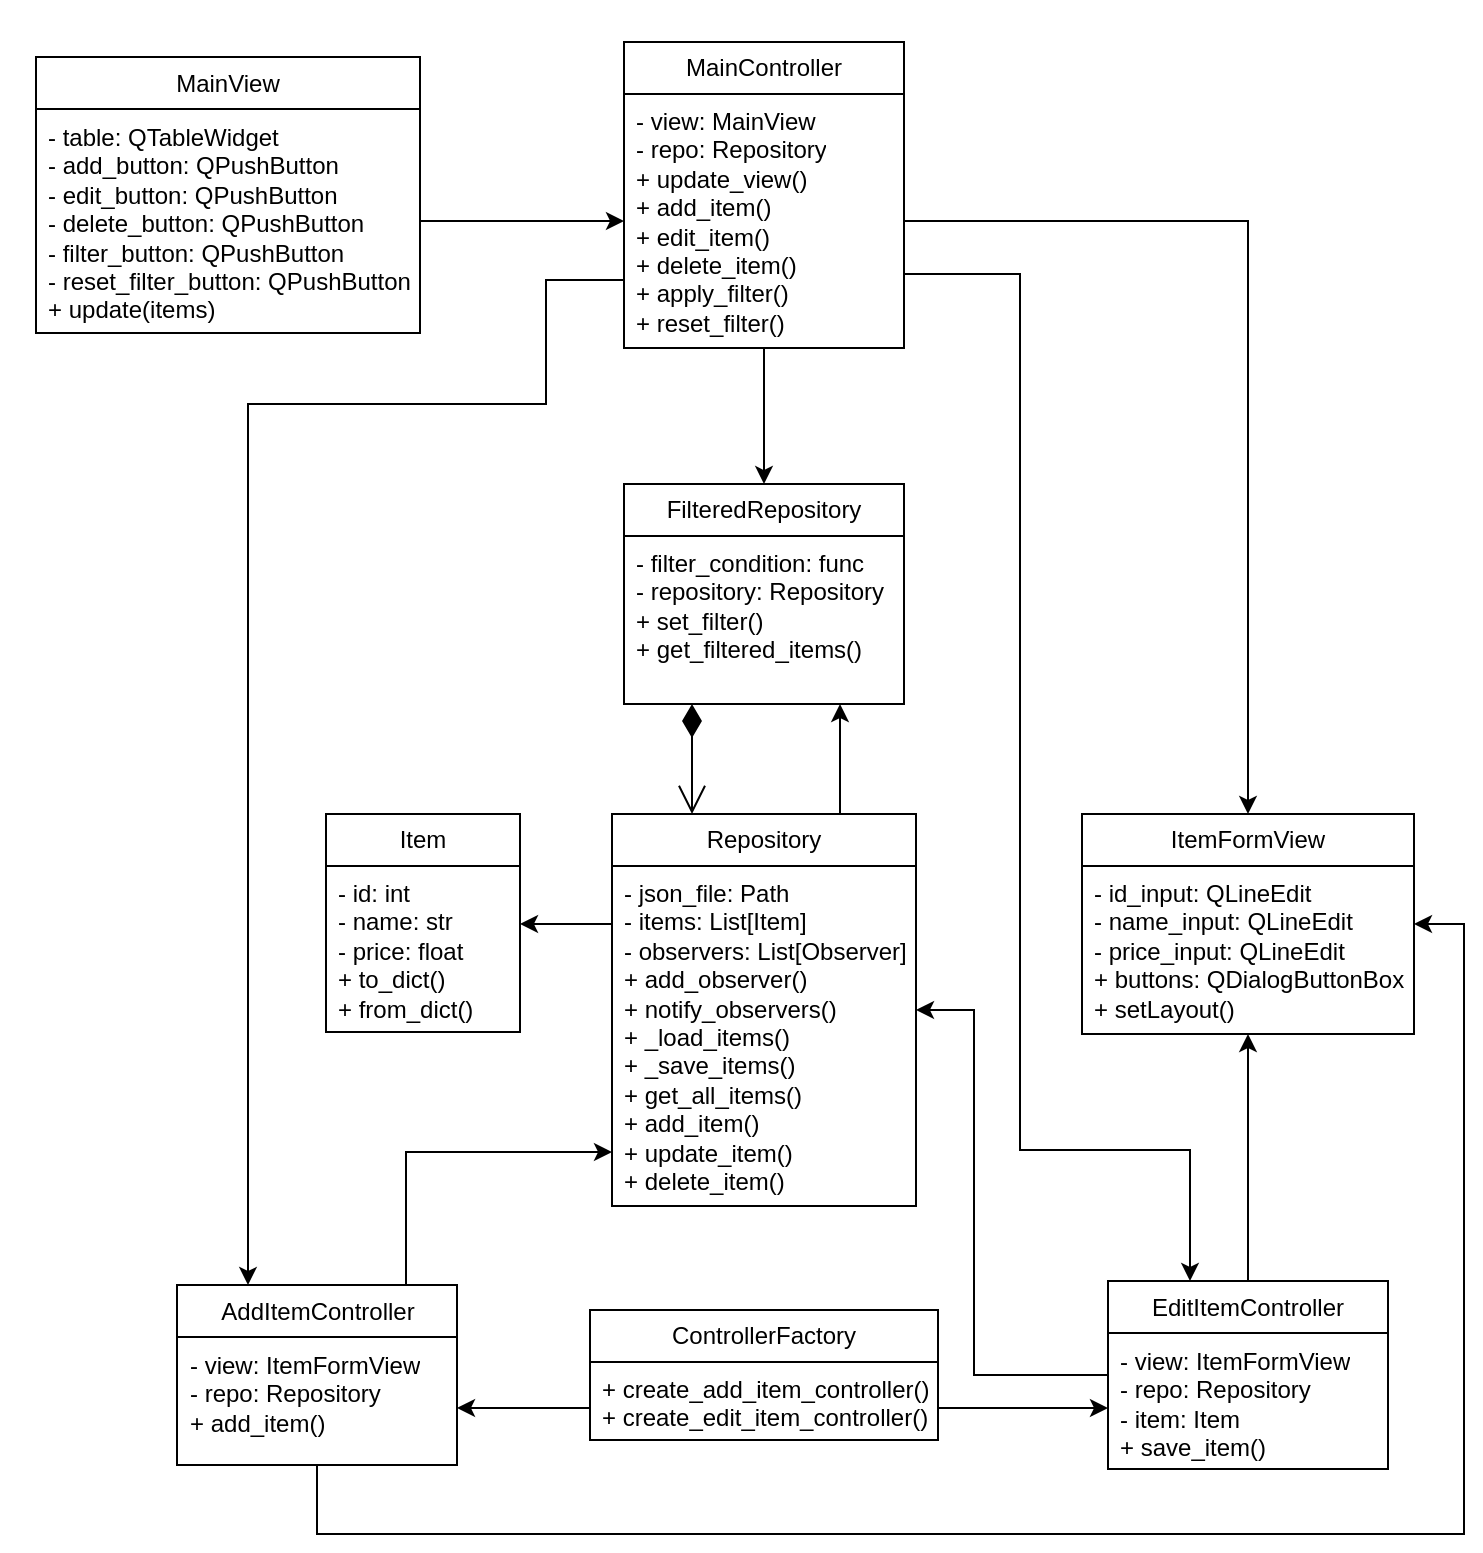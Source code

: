 <mxfile version="24.7.17">
  <diagram name="Страница — 1" id="XyX01asF92II2D4djbyy">
    <mxGraphModel dx="683" dy="395" grid="0" gridSize="10" guides="1" tooltips="1" connect="1" arrows="1" fold="1" page="1" pageScale="1" pageWidth="827" pageHeight="900" background="#FFFFFF" math="0" shadow="0">
      <root>
        <mxCell id="0" />
        <mxCell id="1" parent="0" />
        <mxCell id="YY5nXGFPdTbep0M1L_WH-1" value="MainView" style="swimlane;fontStyle=0;childLayout=stackLayout;horizontal=1;startSize=26;fillColor=none;horizontalStack=0;resizeParent=1;resizeParentMax=0;resizeLast=0;collapsible=1;marginBottom=0;whiteSpace=wrap;html=1;" vertex="1" parent="1">
          <mxGeometry x="76" y="84.5" width="192" height="138" as="geometry" />
        </mxCell>
        <mxCell id="YY5nXGFPdTbep0M1L_WH-2" value="- table: QTableWidget&lt;div&gt;- add_button: QPushButton&lt;/div&gt;&lt;div&gt;- edit_button: QPushButton&lt;/div&gt;&lt;div&gt;&lt;span style=&quot;background-color: initial;&quot;&gt;- delete_button: QPushButton&lt;/span&gt;&lt;br&gt;&lt;/div&gt;&lt;div&gt;&lt;span style=&quot;background-color: initial;&quot;&gt;- filter_button: QPushButton&lt;/span&gt;&lt;br&gt;&lt;/div&gt;&lt;div&gt;&lt;span style=&quot;background-color: initial;&quot;&gt;- reset_filter_button: QPushButton&lt;/span&gt;&lt;br&gt;&lt;/div&gt;&lt;div&gt;&lt;span style=&quot;background-color: initial;&quot;&gt;+ update(items)&lt;/span&gt;&lt;br&gt;&lt;/div&gt;" style="text;strokeColor=none;fillColor=none;align=left;verticalAlign=top;spacingLeft=4;spacingRight=4;overflow=hidden;rotatable=0;points=[[0,0.5],[1,0.5]];portConstraint=eastwest;whiteSpace=wrap;html=1;" vertex="1" parent="YY5nXGFPdTbep0M1L_WH-1">
          <mxGeometry y="26" width="192" height="112" as="geometry" />
        </mxCell>
        <mxCell id="YY5nXGFPdTbep0M1L_WH-51" style="edgeStyle=orthogonalEdgeStyle;rounded=0;orthogonalLoop=1;jettySize=auto;html=1;entryX=0.5;entryY=0;entryDx=0;entryDy=0;" edge="1" parent="1" source="YY5nXGFPdTbep0M1L_WH-5" target="YY5nXGFPdTbep0M1L_WH-9">
          <mxGeometry relative="1" as="geometry" />
        </mxCell>
        <mxCell id="YY5nXGFPdTbep0M1L_WH-57" style="edgeStyle=orthogonalEdgeStyle;rounded=0;orthogonalLoop=1;jettySize=auto;html=1;" edge="1" parent="1" source="YY5nXGFPdTbep0M1L_WH-5" target="YY5nXGFPdTbep0M1L_WH-35">
          <mxGeometry relative="1" as="geometry">
            <Array as="points">
              <mxPoint x="568" y="193" />
              <mxPoint x="568" y="631" />
              <mxPoint x="653" y="631" />
            </Array>
          </mxGeometry>
        </mxCell>
        <mxCell id="YY5nXGFPdTbep0M1L_WH-5" value="MainController" style="swimlane;fontStyle=0;childLayout=stackLayout;horizontal=1;startSize=26;fillColor=none;horizontalStack=0;resizeParent=1;resizeParentMax=0;resizeLast=0;collapsible=1;marginBottom=0;whiteSpace=wrap;html=1;" vertex="1" parent="1">
          <mxGeometry x="370" y="77" width="140" height="153" as="geometry" />
        </mxCell>
        <mxCell id="YY5nXGFPdTbep0M1L_WH-6" value="- view: MainView&lt;div&gt;- repo: Repository&lt;br&gt;&lt;/div&gt;&lt;div&gt;&lt;div&gt;+ update_view()&lt;/div&gt;&lt;/div&gt;&lt;div&gt;&lt;div&gt;+ add_item()&lt;/div&gt;&lt;/div&gt;&lt;div&gt;&lt;div&gt;+ edit_item()&lt;/div&gt;&lt;/div&gt;&lt;div&gt;+ delete_item()&lt;br&gt;&lt;/div&gt;&lt;div&gt;+ apply_filter()&lt;/div&gt;&lt;div&gt;&lt;span style=&quot;background-color: initial;&quot;&gt;+ reset_filter()&lt;/span&gt;&lt;/div&gt;" style="text;strokeColor=none;fillColor=none;align=left;verticalAlign=top;spacingLeft=4;spacingRight=4;overflow=hidden;rotatable=0;points=[[0,0.5],[1,0.5]];portConstraint=eastwest;whiteSpace=wrap;html=1;" vertex="1" parent="YY5nXGFPdTbep0M1L_WH-5">
          <mxGeometry y="26" width="140" height="127" as="geometry" />
        </mxCell>
        <mxCell id="YY5nXGFPdTbep0M1L_WH-9" value="FilteredRepository" style="swimlane;fontStyle=0;childLayout=stackLayout;horizontal=1;startSize=26;fillColor=none;horizontalStack=0;resizeParent=1;resizeParentMax=0;resizeLast=0;collapsible=1;marginBottom=0;whiteSpace=wrap;html=1;" vertex="1" parent="1">
          <mxGeometry x="370" y="298" width="140" height="110" as="geometry" />
        </mxCell>
        <mxCell id="YY5nXGFPdTbep0M1L_WH-10" value="- filter_condition: func&lt;div&gt;- repository: Repository&lt;/div&gt;&lt;div&gt;+ set_filter()&lt;/div&gt;&lt;div&gt;+ get_filtered_items()&lt;/div&gt;" style="text;strokeColor=none;fillColor=none;align=left;verticalAlign=top;spacingLeft=4;spacingRight=4;overflow=hidden;rotatable=0;points=[[0,0.5],[1,0.5]];portConstraint=eastwest;whiteSpace=wrap;html=1;" vertex="1" parent="YY5nXGFPdTbep0M1L_WH-9">
          <mxGeometry y="26" width="140" height="84" as="geometry" />
        </mxCell>
        <mxCell id="YY5nXGFPdTbep0M1L_WH-66" style="edgeStyle=orthogonalEdgeStyle;rounded=0;orthogonalLoop=1;jettySize=auto;html=1;" edge="1" parent="1" source="YY5nXGFPdTbep0M1L_WH-14" target="YY5nXGFPdTbep0M1L_WH-19">
          <mxGeometry relative="1" as="geometry">
            <Array as="points">
              <mxPoint x="349" y="518" />
              <mxPoint x="349" y="518" />
            </Array>
          </mxGeometry>
        </mxCell>
        <mxCell id="YY5nXGFPdTbep0M1L_WH-67" style="edgeStyle=orthogonalEdgeStyle;rounded=0;orthogonalLoop=1;jettySize=auto;html=1;exitX=0.75;exitY=0;exitDx=0;exitDy=0;" edge="1" parent="1" source="YY5nXGFPdTbep0M1L_WH-14" target="YY5nXGFPdTbep0M1L_WH-9">
          <mxGeometry relative="1" as="geometry">
            <Array as="points">
              <mxPoint x="478" y="420" />
              <mxPoint x="478" y="420" />
            </Array>
          </mxGeometry>
        </mxCell>
        <mxCell id="YY5nXGFPdTbep0M1L_WH-14" value="Repository " style="swimlane;fontStyle=0;childLayout=stackLayout;horizontal=1;startSize=26;fillColor=none;horizontalStack=0;resizeParent=1;resizeParentMax=0;resizeLast=0;collapsible=1;marginBottom=0;whiteSpace=wrap;html=1;" vertex="1" parent="1">
          <mxGeometry x="364" y="463" width="152" height="196" as="geometry" />
        </mxCell>
        <mxCell id="YY5nXGFPdTbep0M1L_WH-15" value="- json_file: Path&lt;div&gt;- items: List[Item]&lt;/div&gt;&lt;div&gt;- observers: List[Observer]&lt;/div&gt;&lt;div&gt;+ add_observer()&lt;/div&gt;&lt;div&gt;+ notify_observers()&lt;/div&gt;&lt;div&gt;+ _load_items()&lt;/div&gt;&lt;div&gt;+ _save_items()&lt;/div&gt;&lt;div&gt;+ get_all_items()&lt;/div&gt;&lt;div&gt;+ add_item()&lt;/div&gt;&lt;div&gt;+ update_item()&lt;/div&gt;&lt;div&gt;+ delete_item()&lt;/div&gt;" style="text;strokeColor=none;fillColor=none;align=left;verticalAlign=top;spacingLeft=4;spacingRight=4;overflow=hidden;rotatable=0;points=[[0,0.5],[1,0.5]];portConstraint=eastwest;whiteSpace=wrap;html=1;" vertex="1" parent="YY5nXGFPdTbep0M1L_WH-14">
          <mxGeometry y="26" width="152" height="170" as="geometry" />
        </mxCell>
        <mxCell id="YY5nXGFPdTbep0M1L_WH-19" value="Item" style="swimlane;fontStyle=0;childLayout=stackLayout;horizontal=1;startSize=26;fillColor=none;horizontalStack=0;resizeParent=1;resizeParentMax=0;resizeLast=0;collapsible=1;marginBottom=0;whiteSpace=wrap;html=1;" vertex="1" parent="1">
          <mxGeometry x="221" y="463" width="97" height="109" as="geometry" />
        </mxCell>
        <mxCell id="YY5nXGFPdTbep0M1L_WH-20" value="- id: int&lt;div&gt;- name: str&lt;/div&gt;&lt;div&gt;- price: float&lt;/div&gt;&lt;div&gt;+ to_dict()&lt;/div&gt;&lt;div&gt;+ from_dict()&lt;/div&gt;" style="text;strokeColor=none;fillColor=none;align=left;verticalAlign=top;spacingLeft=4;spacingRight=4;overflow=hidden;rotatable=0;points=[[0,0.5],[1,0.5]];portConstraint=eastwest;whiteSpace=wrap;html=1;" vertex="1" parent="YY5nXGFPdTbep0M1L_WH-19">
          <mxGeometry y="26" width="97" height="83" as="geometry" />
        </mxCell>
        <mxCell id="YY5nXGFPdTbep0M1L_WH-23" value="ItemFormView" style="swimlane;fontStyle=0;childLayout=stackLayout;horizontal=1;startSize=26;fillColor=none;horizontalStack=0;resizeParent=1;resizeParentMax=0;resizeLast=0;collapsible=1;marginBottom=0;whiteSpace=wrap;html=1;" vertex="1" parent="1">
          <mxGeometry x="599" y="463" width="166" height="110" as="geometry" />
        </mxCell>
        <mxCell id="YY5nXGFPdTbep0M1L_WH-24" value="- id_input: QLineEdit&lt;div&gt;- name_input: QLineEdit&lt;br&gt;&lt;/div&gt;&lt;div&gt;- price_input: QLineEdit&lt;br&gt;&lt;/div&gt;&lt;div&gt;+ buttons: QDialogButtonBox&lt;br&gt;&lt;/div&gt;&lt;div&gt;+ setLayout()&lt;br&gt;&lt;/div&gt;" style="text;strokeColor=none;fillColor=none;align=left;verticalAlign=top;spacingLeft=4;spacingRight=4;overflow=hidden;rotatable=0;points=[[0,0.5],[1,0.5]];portConstraint=eastwest;whiteSpace=wrap;html=1;" vertex="1" parent="YY5nXGFPdTbep0M1L_WH-23">
          <mxGeometry y="26" width="166" height="84" as="geometry" />
        </mxCell>
        <mxCell id="YY5nXGFPdTbep0M1L_WH-58" style="edgeStyle=orthogonalEdgeStyle;rounded=0;orthogonalLoop=1;jettySize=auto;html=1;" edge="1" parent="1" source="YY5nXGFPdTbep0M1L_WH-27" target="YY5nXGFPdTbep0M1L_WH-31">
          <mxGeometry relative="1" as="geometry">
            <Array as="points">
              <mxPoint x="328" y="760" />
              <mxPoint x="328" y="760" />
            </Array>
          </mxGeometry>
        </mxCell>
        <mxCell id="YY5nXGFPdTbep0M1L_WH-59" style="edgeStyle=orthogonalEdgeStyle;rounded=0;orthogonalLoop=1;jettySize=auto;html=1;" edge="1" parent="1" source="YY5nXGFPdTbep0M1L_WH-27" target="YY5nXGFPdTbep0M1L_WH-35">
          <mxGeometry relative="1" as="geometry">
            <Array as="points">
              <mxPoint x="572" y="760" />
              <mxPoint x="572" y="760" />
            </Array>
          </mxGeometry>
        </mxCell>
        <mxCell id="YY5nXGFPdTbep0M1L_WH-27" value="ControllerFactory" style="swimlane;fontStyle=0;childLayout=stackLayout;horizontal=1;startSize=26;fillColor=none;horizontalStack=0;resizeParent=1;resizeParentMax=0;resizeLast=0;collapsible=1;marginBottom=0;whiteSpace=wrap;html=1;" vertex="1" parent="1">
          <mxGeometry x="353" y="711" width="174" height="65" as="geometry" />
        </mxCell>
        <mxCell id="YY5nXGFPdTbep0M1L_WH-28" value="+ create_add_item_controller()&lt;div&gt;+ create_edit_item_controller()&lt;br&gt;&lt;/div&gt;" style="text;strokeColor=none;fillColor=none;align=left;verticalAlign=top;spacingLeft=4;spacingRight=4;overflow=hidden;rotatable=0;points=[[0,0.5],[1,0.5]];portConstraint=eastwest;whiteSpace=wrap;html=1;" vertex="1" parent="YY5nXGFPdTbep0M1L_WH-27">
          <mxGeometry y="26" width="174" height="39" as="geometry" />
        </mxCell>
        <mxCell id="YY5nXGFPdTbep0M1L_WH-63" style="edgeStyle=orthogonalEdgeStyle;rounded=0;orthogonalLoop=1;jettySize=auto;html=1;" edge="1" parent="1" source="YY5nXGFPdTbep0M1L_WH-31" target="YY5nXGFPdTbep0M1L_WH-23">
          <mxGeometry relative="1" as="geometry">
            <Array as="points">
              <mxPoint x="217" y="823" />
              <mxPoint x="790" y="823" />
              <mxPoint x="790" y="518" />
            </Array>
          </mxGeometry>
        </mxCell>
        <mxCell id="YY5nXGFPdTbep0M1L_WH-64" style="edgeStyle=orthogonalEdgeStyle;rounded=0;orthogonalLoop=1;jettySize=auto;html=1;" edge="1" parent="1" source="YY5nXGFPdTbep0M1L_WH-31" target="YY5nXGFPdTbep0M1L_WH-14">
          <mxGeometry relative="1" as="geometry">
            <Array as="points">
              <mxPoint x="261" y="632" />
            </Array>
          </mxGeometry>
        </mxCell>
        <mxCell id="YY5nXGFPdTbep0M1L_WH-31" value="AddItemController" style="swimlane;fontStyle=0;childLayout=stackLayout;horizontal=1;startSize=26;fillColor=none;horizontalStack=0;resizeParent=1;resizeParentMax=0;resizeLast=0;collapsible=1;marginBottom=0;whiteSpace=wrap;html=1;" vertex="1" parent="1">
          <mxGeometry x="146.5" y="698.5" width="140" height="90" as="geometry" />
        </mxCell>
        <mxCell id="YY5nXGFPdTbep0M1L_WH-32" value="- view: ItemFormView&lt;div&gt;- repo: Repository&lt;/div&gt;&lt;div&gt;+ add_item()&lt;/div&gt;" style="text;strokeColor=none;fillColor=none;align=left;verticalAlign=top;spacingLeft=4;spacingRight=4;overflow=hidden;rotatable=0;points=[[0,0.5],[1,0.5]];portConstraint=eastwest;whiteSpace=wrap;html=1;" vertex="1" parent="YY5nXGFPdTbep0M1L_WH-31">
          <mxGeometry y="26" width="140" height="64" as="geometry" />
        </mxCell>
        <mxCell id="YY5nXGFPdTbep0M1L_WH-61" style="edgeStyle=orthogonalEdgeStyle;rounded=0;orthogonalLoop=1;jettySize=auto;html=1;" edge="1" parent="1" source="YY5nXGFPdTbep0M1L_WH-35" target="YY5nXGFPdTbep0M1L_WH-23">
          <mxGeometry relative="1" as="geometry" />
        </mxCell>
        <mxCell id="YY5nXGFPdTbep0M1L_WH-65" style="edgeStyle=orthogonalEdgeStyle;rounded=0;orthogonalLoop=1;jettySize=auto;html=1;" edge="1" parent="1" source="YY5nXGFPdTbep0M1L_WH-35" target="YY5nXGFPdTbep0M1L_WH-14">
          <mxGeometry relative="1" as="geometry">
            <Array as="points">
              <mxPoint x="545" y="744" />
              <mxPoint x="545" y="561" />
            </Array>
          </mxGeometry>
        </mxCell>
        <mxCell id="YY5nXGFPdTbep0M1L_WH-35" value="EditItemController    " style="swimlane;fontStyle=0;childLayout=stackLayout;horizontal=1;startSize=26;fillColor=none;horizontalStack=0;resizeParent=1;resizeParentMax=0;resizeLast=0;collapsible=1;marginBottom=0;whiteSpace=wrap;html=1;" vertex="1" parent="1">
          <mxGeometry x="612" y="696.5" width="140" height="94" as="geometry" />
        </mxCell>
        <mxCell id="YY5nXGFPdTbep0M1L_WH-36" value="- view: ItemFormView&lt;div&gt;- repo: Repository&lt;/div&gt;&lt;div&gt;- item: Item&lt;/div&gt;&lt;div&gt;+ save_item()&lt;/div&gt;" style="text;strokeColor=none;fillColor=none;align=left;verticalAlign=top;spacingLeft=4;spacingRight=4;overflow=hidden;rotatable=0;points=[[0,0.5],[1,0.5]];portConstraint=eastwest;whiteSpace=wrap;html=1;" vertex="1" parent="YY5nXGFPdTbep0M1L_WH-35">
          <mxGeometry y="26" width="140" height="68" as="geometry" />
        </mxCell>
        <mxCell id="YY5nXGFPdTbep0M1L_WH-50" value="" style="endArrow=open;html=1;endSize=12;startArrow=diamondThin;startSize=14;startFill=1;edgeStyle=orthogonalEdgeStyle;align=left;verticalAlign=bottom;rounded=0;" edge="1" parent="1" source="YY5nXGFPdTbep0M1L_WH-9" target="YY5nXGFPdTbep0M1L_WH-14">
          <mxGeometry x="-1" y="3" relative="1" as="geometry">
            <mxPoint x="327" y="435" as="sourcePoint" />
            <mxPoint x="487" y="435" as="targetPoint" />
            <Array as="points">
              <mxPoint x="404" y="444" />
              <mxPoint x="404" y="444" />
            </Array>
          </mxGeometry>
        </mxCell>
        <mxCell id="YY5nXGFPdTbep0M1L_WH-52" style="edgeStyle=orthogonalEdgeStyle;rounded=0;orthogonalLoop=1;jettySize=auto;html=1;" edge="1" parent="1" source="YY5nXGFPdTbep0M1L_WH-2" target="YY5nXGFPdTbep0M1L_WH-6">
          <mxGeometry relative="1" as="geometry" />
        </mxCell>
        <mxCell id="YY5nXGFPdTbep0M1L_WH-53" style="edgeStyle=orthogonalEdgeStyle;rounded=0;orthogonalLoop=1;jettySize=auto;html=1;" edge="1" parent="1" source="YY5nXGFPdTbep0M1L_WH-6" target="YY5nXGFPdTbep0M1L_WH-23">
          <mxGeometry relative="1" as="geometry" />
        </mxCell>
        <mxCell id="YY5nXGFPdTbep0M1L_WH-54" style="edgeStyle=orthogonalEdgeStyle;rounded=0;orthogonalLoop=1;jettySize=auto;html=1;" edge="1" parent="1" source="YY5nXGFPdTbep0M1L_WH-6" target="YY5nXGFPdTbep0M1L_WH-31">
          <mxGeometry relative="1" as="geometry">
            <mxPoint x="544" y="479" as="targetPoint" />
            <Array as="points">
              <mxPoint x="331" y="196" />
              <mxPoint x="331" y="258" />
              <mxPoint x="182" y="258" />
            </Array>
          </mxGeometry>
        </mxCell>
        <mxCell id="YY5nXGFPdTbep0M1L_WH-68" value="&amp;nbsp;&lt;div&gt;&lt;br&gt;&lt;/div&gt;" style="text;html=1;align=center;verticalAlign=middle;resizable=0;points=[];autosize=1;strokeColor=none;fillColor=none;" vertex="1" parent="1">
          <mxGeometry x="58" y="131" width="21" height="41" as="geometry" />
        </mxCell>
        <mxCell id="YY5nXGFPdTbep0M1L_WH-69" value="&amp;nbsp;" style="text;html=1;align=center;verticalAlign=middle;resizable=0;points=[];autosize=1;strokeColor=none;fillColor=none;" vertex="1" parent="1">
          <mxGeometry x="432" y="56" width="21" height="26" as="geometry" />
        </mxCell>
      </root>
    </mxGraphModel>
  </diagram>
</mxfile>
